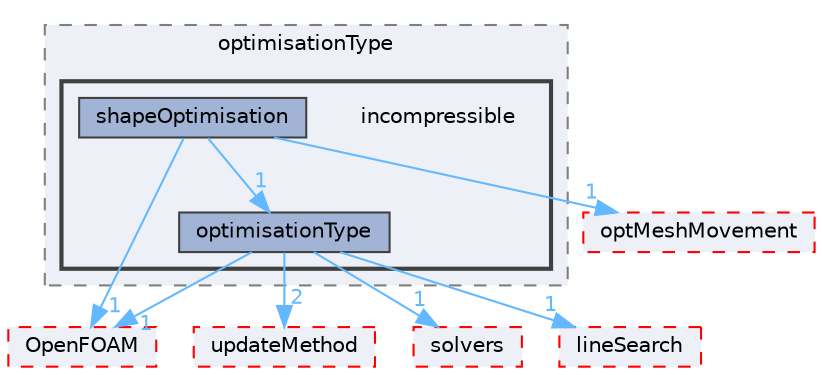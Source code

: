 digraph "src/optimisation/adjointOptimisation/adjoint/optimisation/optimisationType/incompressible"
{
 // LATEX_PDF_SIZE
  bgcolor="transparent";
  edge [fontname=Helvetica,fontsize=10,labelfontname=Helvetica,labelfontsize=10];
  node [fontname=Helvetica,fontsize=10,shape=box,height=0.2,width=0.4];
  compound=true
  subgraph clusterdir_19e34cb36dea7172b6a3886d458a6c63 {
    graph [ bgcolor="#edf0f7", pencolor="grey50", label="optimisationType", fontname=Helvetica,fontsize=10 style="filled,dashed", URL="dir_19e34cb36dea7172b6a3886d458a6c63.html",tooltip=""]
  subgraph clusterdir_5cb6b0a19a69e2fe459970b9bde2b78d {
    graph [ bgcolor="#edf0f7", pencolor="grey25", label="", fontname=Helvetica,fontsize=10 style="filled,bold", URL="dir_5cb6b0a19a69e2fe459970b9bde2b78d.html",tooltip=""]
    dir_5cb6b0a19a69e2fe459970b9bde2b78d [shape=plaintext, label="incompressible"];
  dir_de482275713ca43e6ff2bbecf4da80c4 [label="optimisationType", fillcolor="#a2b4d6", color="grey25", style="filled", URL="dir_de482275713ca43e6ff2bbecf4da80c4.html",tooltip=""];
  dir_85c67a239747b002d389496fd96290a2 [label="shapeOptimisation", fillcolor="#a2b4d6", color="grey25", style="filled", URL="dir_85c67a239747b002d389496fd96290a2.html",tooltip=""];
  }
  }
  dir_442e213e33281933d117f57865442da6 [label="updateMethod", fillcolor="#edf0f7", color="red", style="filled,dashed", URL="dir_442e213e33281933d117f57865442da6.html",tooltip=""];
  dir_c5473ff19b20e6ec4dfe5c310b3778a8 [label="OpenFOAM", fillcolor="#edf0f7", color="red", style="filled,dashed", URL="dir_c5473ff19b20e6ec4dfe5c310b3778a8.html",tooltip=""];
  dir_f1ea2e00111d8324be054b4e32e6ee53 [label="solvers", fillcolor="#edf0f7", color="red", style="filled,dashed", URL="dir_f1ea2e00111d8324be054b4e32e6ee53.html",tooltip=""];
  dir_94bdc59c3d8ff9322af9116bfe52aa58 [label="lineSearch", fillcolor="#edf0f7", color="red", style="filled,dashed", URL="dir_94bdc59c3d8ff9322af9116bfe52aa58.html",tooltip=""];
  dir_f33cf6d3df2df90519c8bae008080c01 [label="optMeshMovement", fillcolor="#edf0f7", color="red", style="filled,dashed", URL="dir_f33cf6d3df2df90519c8bae008080c01.html",tooltip=""];
  dir_de482275713ca43e6ff2bbecf4da80c4->dir_442e213e33281933d117f57865442da6 [headlabel="2", labeldistance=1.5 headhref="dir_002706_004232.html" href="dir_002706_004232.html" color="steelblue1" fontcolor="steelblue1"];
  dir_de482275713ca43e6ff2bbecf4da80c4->dir_94bdc59c3d8ff9322af9116bfe52aa58 [headlabel="1", labeldistance=1.5 headhref="dir_002706_002216.html" href="dir_002706_002216.html" color="steelblue1" fontcolor="steelblue1"];
  dir_de482275713ca43e6ff2bbecf4da80c4->dir_c5473ff19b20e6ec4dfe5c310b3778a8 [headlabel="1", labeldistance=1.5 headhref="dir_002706_002695.html" href="dir_002706_002695.html" color="steelblue1" fontcolor="steelblue1"];
  dir_de482275713ca43e6ff2bbecf4da80c4->dir_f1ea2e00111d8324be054b4e32e6ee53 [headlabel="1", labeldistance=1.5 headhref="dir_002706_003659.html" href="dir_002706_003659.html" color="steelblue1" fontcolor="steelblue1"];
  dir_85c67a239747b002d389496fd96290a2->dir_c5473ff19b20e6ec4dfe5c310b3778a8 [headlabel="1", labeldistance=1.5 headhref="dir_003510_002695.html" href="dir_003510_002695.html" color="steelblue1" fontcolor="steelblue1"];
  dir_85c67a239747b002d389496fd96290a2->dir_de482275713ca43e6ff2bbecf4da80c4 [headlabel="1", labeldistance=1.5 headhref="dir_003510_002706.html" href="dir_003510_002706.html" color="steelblue1" fontcolor="steelblue1"];
  dir_85c67a239747b002d389496fd96290a2->dir_f33cf6d3df2df90519c8bae008080c01 [headlabel="1", labeldistance=1.5 headhref="dir_003510_002709.html" href="dir_003510_002709.html" color="steelblue1" fontcolor="steelblue1"];
}
